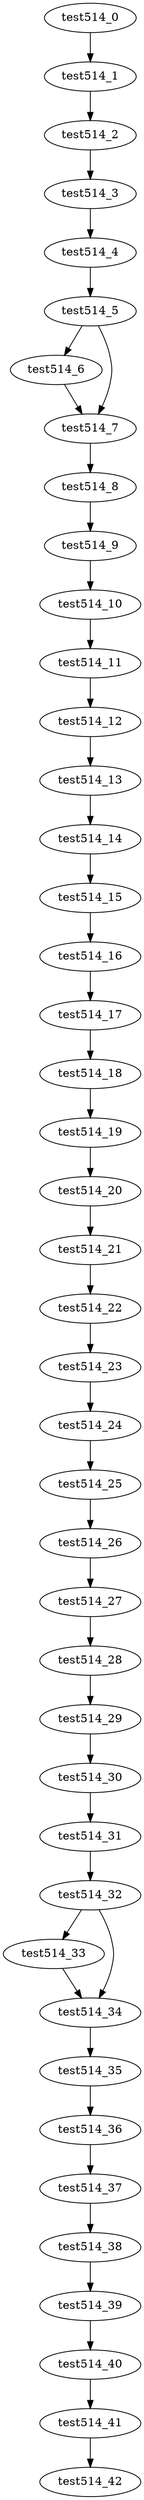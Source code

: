 digraph G {
test514_0->test514_1;
test514_1->test514_2;
test514_2->test514_3;
test514_3->test514_4;
test514_4->test514_5;
test514_5->test514_6;
test514_5->test514_7;
test514_6->test514_7;
test514_7->test514_8;
test514_8->test514_9;
test514_9->test514_10;
test514_10->test514_11;
test514_11->test514_12;
test514_12->test514_13;
test514_13->test514_14;
test514_14->test514_15;
test514_15->test514_16;
test514_16->test514_17;
test514_17->test514_18;
test514_18->test514_19;
test514_19->test514_20;
test514_20->test514_21;
test514_21->test514_22;
test514_22->test514_23;
test514_23->test514_24;
test514_24->test514_25;
test514_25->test514_26;
test514_26->test514_27;
test514_27->test514_28;
test514_28->test514_29;
test514_29->test514_30;
test514_30->test514_31;
test514_31->test514_32;
test514_32->test514_33;
test514_32->test514_34;
test514_33->test514_34;
test514_34->test514_35;
test514_35->test514_36;
test514_36->test514_37;
test514_37->test514_38;
test514_38->test514_39;
test514_39->test514_40;
test514_40->test514_41;
test514_41->test514_42;

}
